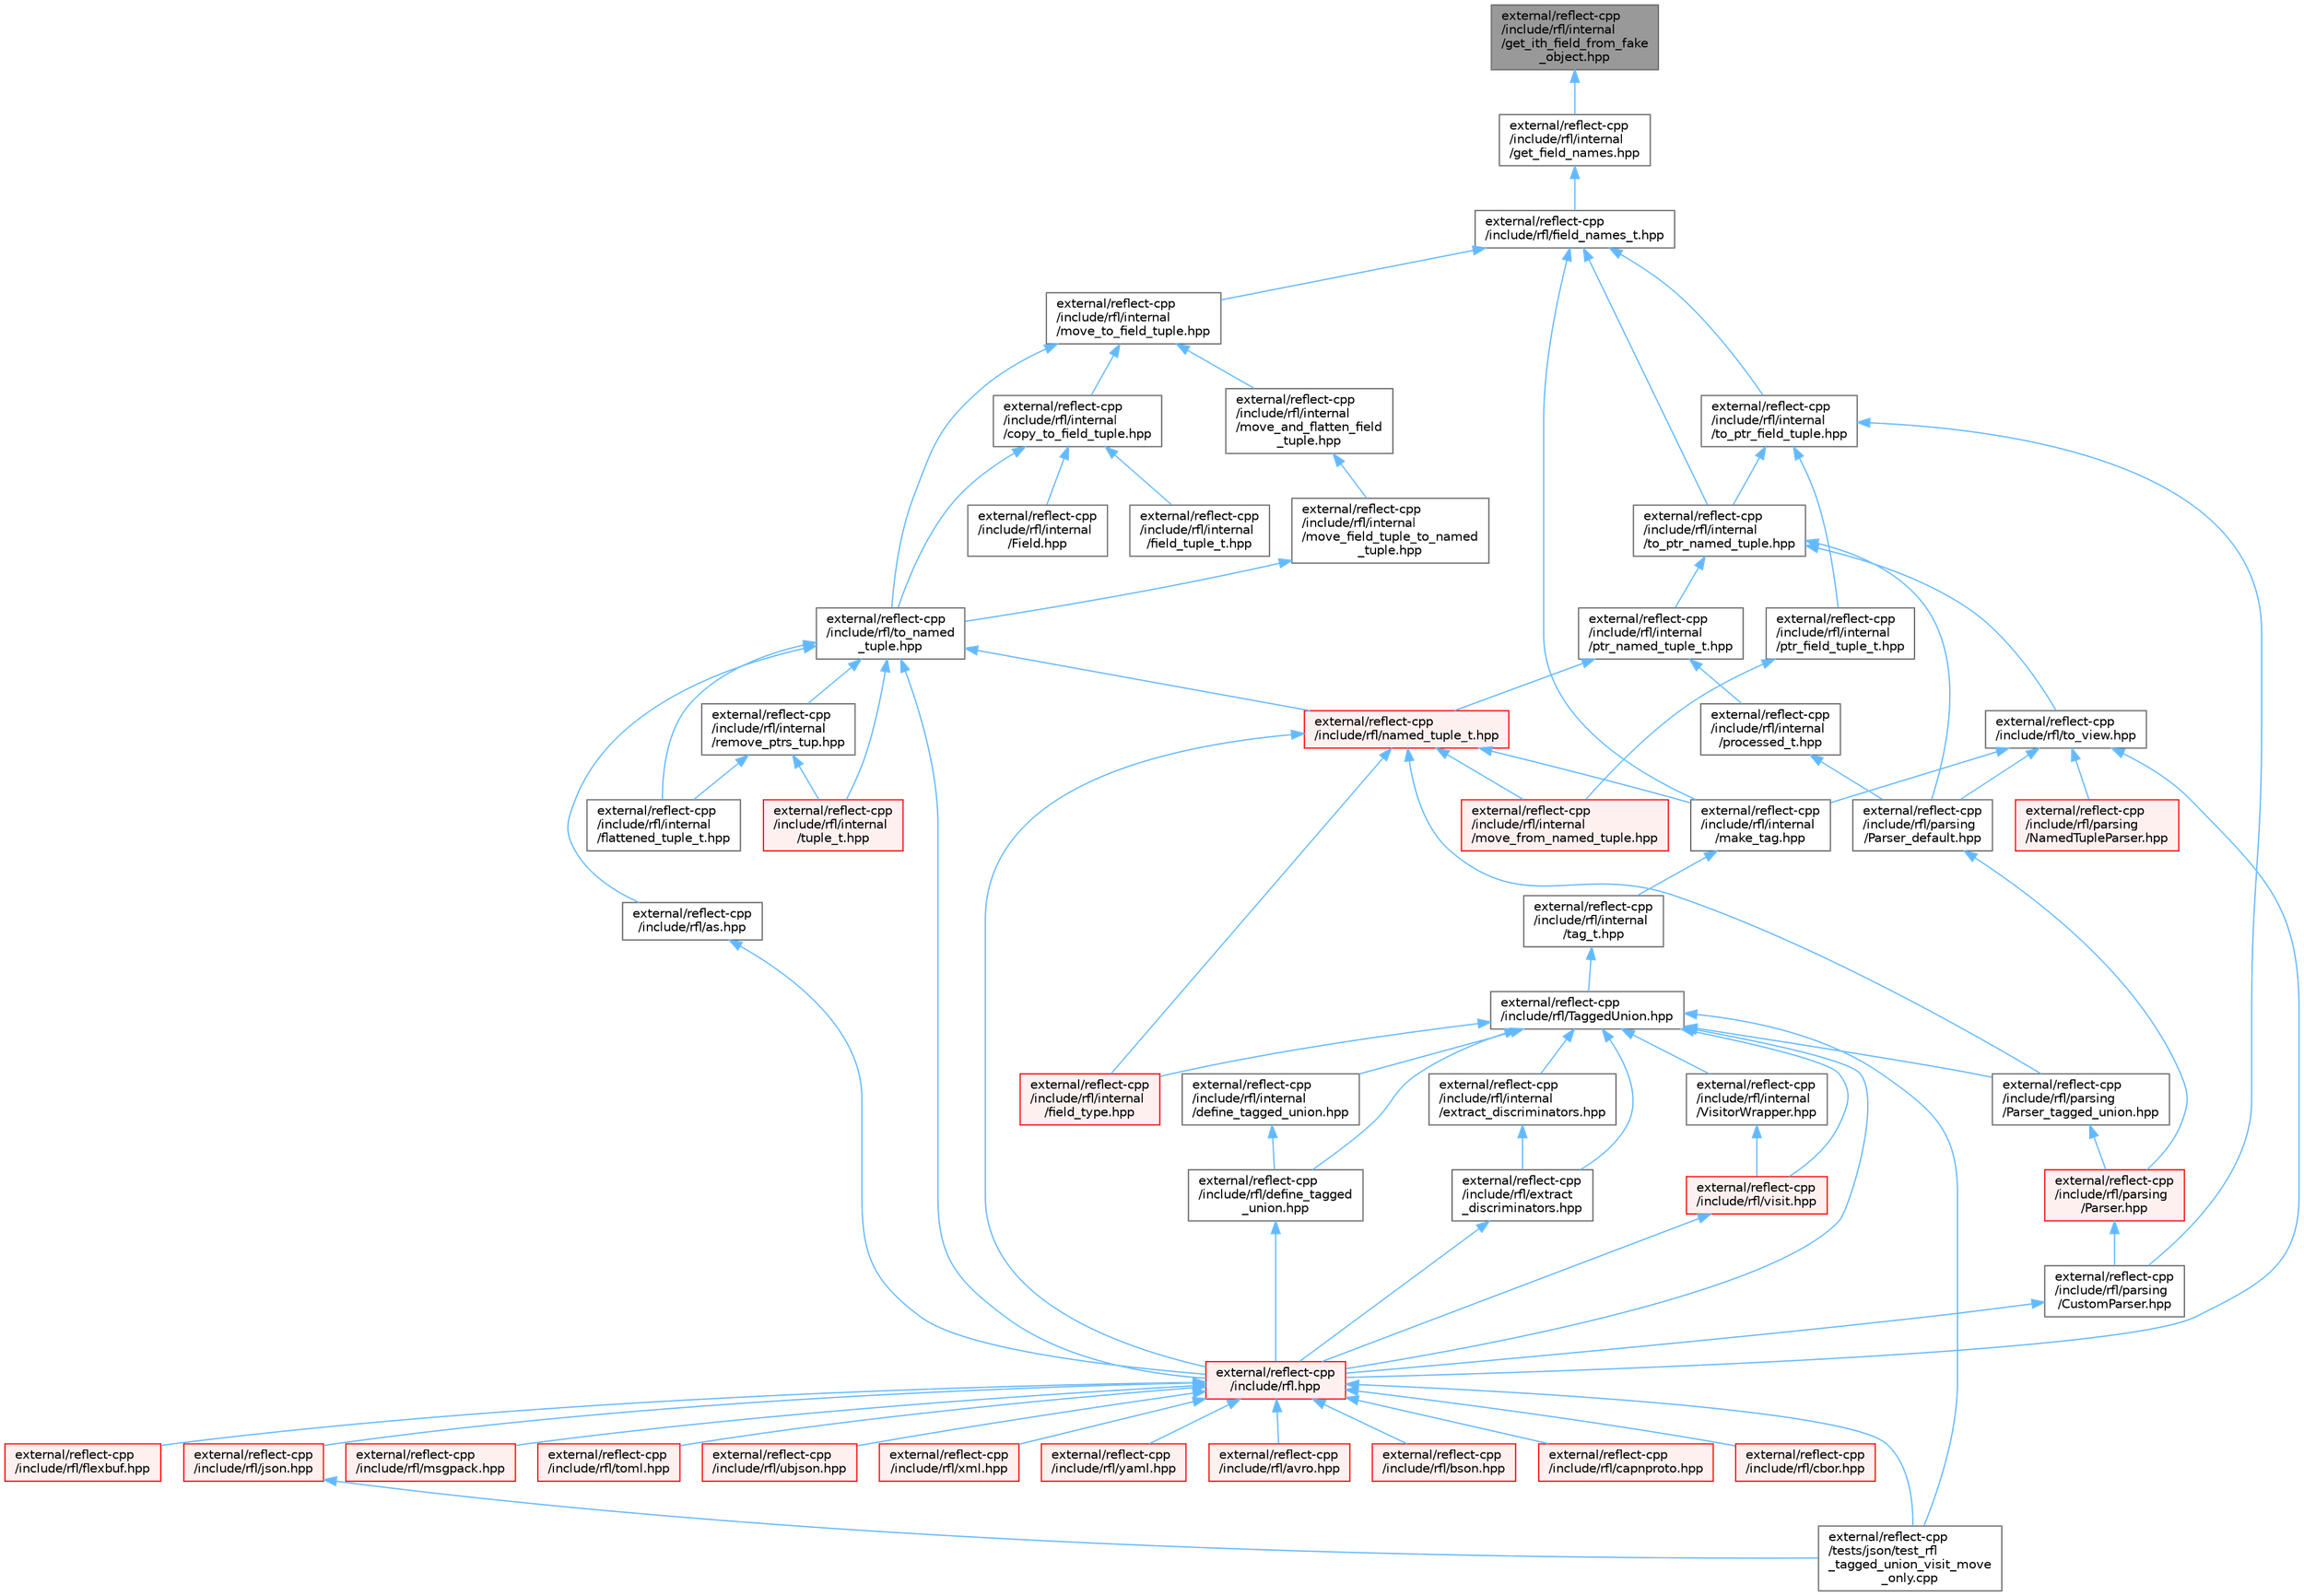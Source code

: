 digraph "external/reflect-cpp/include/rfl/internal/get_ith_field_from_fake_object.hpp"
{
 // LATEX_PDF_SIZE
  bgcolor="transparent";
  edge [fontname=Helvetica,fontsize=10,labelfontname=Helvetica,labelfontsize=10];
  node [fontname=Helvetica,fontsize=10,shape=box,height=0.2,width=0.4];
  Node1 [id="Node000001",label="external/reflect-cpp\l/include/rfl/internal\l/get_ith_field_from_fake\l_object.hpp",height=0.2,width=0.4,color="gray40", fillcolor="grey60", style="filled", fontcolor="black",tooltip=" "];
  Node1 -> Node2 [id="edge78_Node000001_Node000002",dir="back",color="steelblue1",style="solid",tooltip=" "];
  Node2 [id="Node000002",label="external/reflect-cpp\l/include/rfl/internal\l/get_field_names.hpp",height=0.2,width=0.4,color="grey40", fillcolor="white", style="filled",URL="$get__field__names_8hpp.html",tooltip=" "];
  Node2 -> Node3 [id="edge79_Node000002_Node000003",dir="back",color="steelblue1",style="solid",tooltip=" "];
  Node3 [id="Node000003",label="external/reflect-cpp\l/include/rfl/field_names_t.hpp",height=0.2,width=0.4,color="grey40", fillcolor="white", style="filled",URL="$field__names__t_8hpp.html",tooltip=" "];
  Node3 -> Node4 [id="edge80_Node000003_Node000004",dir="back",color="steelblue1",style="solid",tooltip=" "];
  Node4 [id="Node000004",label="external/reflect-cpp\l/include/rfl/internal\l/make_tag.hpp",height=0.2,width=0.4,color="grey40", fillcolor="white", style="filled",URL="$make__tag_8hpp.html",tooltip=" "];
  Node4 -> Node5 [id="edge81_Node000004_Node000005",dir="back",color="steelblue1",style="solid",tooltip=" "];
  Node5 [id="Node000005",label="external/reflect-cpp\l/include/rfl/internal\l/tag_t.hpp",height=0.2,width=0.4,color="grey40", fillcolor="white", style="filled",URL="$tag__t_8hpp.html",tooltip=" "];
  Node5 -> Node6 [id="edge82_Node000005_Node000006",dir="back",color="steelblue1",style="solid",tooltip=" "];
  Node6 [id="Node000006",label="external/reflect-cpp\l/include/rfl/TaggedUnion.hpp",height=0.2,width=0.4,color="grey40", fillcolor="white", style="filled",URL="$_tagged_union_8hpp.html",tooltip=" "];
  Node6 -> Node7 [id="edge83_Node000006_Node000007",dir="back",color="steelblue1",style="solid",tooltip=" "];
  Node7 [id="Node000007",label="external/reflect-cpp\l/include/rfl.hpp",height=0.2,width=0.4,color="red", fillcolor="#FFF0F0", style="filled",URL="$rfl_8hpp.html",tooltip=" "];
  Node7 -> Node8 [id="edge84_Node000007_Node000008",dir="back",color="steelblue1",style="solid",tooltip=" "];
  Node8 [id="Node000008",label="external/reflect-cpp\l/include/rfl/avro.hpp",height=0.2,width=0.4,color="red", fillcolor="#FFF0F0", style="filled",URL="$avro_8hpp.html",tooltip=" "];
  Node7 -> Node62 [id="edge85_Node000007_Node000062",dir="back",color="steelblue1",style="solid",tooltip=" "];
  Node62 [id="Node000062",label="external/reflect-cpp\l/include/rfl/bson.hpp",height=0.2,width=0.4,color="red", fillcolor="#FFF0F0", style="filled",URL="$bson_8hpp.html",tooltip=" "];
  Node7 -> Node102 [id="edge86_Node000007_Node000102",dir="back",color="steelblue1",style="solid",tooltip=" "];
  Node102 [id="Node000102",label="external/reflect-cpp\l/include/rfl/capnproto.hpp",height=0.2,width=0.4,color="red", fillcolor="#FFF0F0", style="filled",URL="$capnproto_8hpp.html",tooltip=" "];
  Node7 -> Node149 [id="edge87_Node000007_Node000149",dir="back",color="steelblue1",style="solid",tooltip=" "];
  Node149 [id="Node000149",label="external/reflect-cpp\l/include/rfl/cbor.hpp",height=0.2,width=0.4,color="red", fillcolor="#FFF0F0", style="filled",URL="$cbor_8hpp.html",tooltip=" "];
  Node7 -> Node190 [id="edge88_Node000007_Node000190",dir="back",color="steelblue1",style="solid",tooltip=" "];
  Node190 [id="Node000190",label="external/reflect-cpp\l/include/rfl/flexbuf.hpp",height=0.2,width=0.4,color="red", fillcolor="#FFF0F0", style="filled",URL="$flexbuf_8hpp.html",tooltip=" "];
  Node7 -> Node230 [id="edge89_Node000007_Node000230",dir="back",color="steelblue1",style="solid",tooltip=" "];
  Node230 [id="Node000230",label="external/reflect-cpp\l/include/rfl/json.hpp",height=0.2,width=0.4,color="red", fillcolor="#FFF0F0", style="filled",URL="$reflect-cpp_2include_2rfl_2json_8hpp.html",tooltip=" "];
  Node230 -> Node380 [id="edge90_Node000230_Node000380",dir="back",color="steelblue1",style="solid",tooltip=" "];
  Node380 [id="Node000380",label="external/reflect-cpp\l/tests/json/test_rfl\l_tagged_union_visit_move\l_only.cpp",height=0.2,width=0.4,color="grey40", fillcolor="white", style="filled",URL="$test__rfl__tagged__union__visit__move__only_8cpp.html",tooltip=" "];
  Node7 -> Node455 [id="edge91_Node000007_Node000455",dir="back",color="steelblue1",style="solid",tooltip=" "];
  Node455 [id="Node000455",label="external/reflect-cpp\l/include/rfl/msgpack.hpp",height=0.2,width=0.4,color="red", fillcolor="#FFF0F0", style="filled",URL="$msgpack_8hpp.html",tooltip=" "];
  Node7 -> Node498 [id="edge92_Node000007_Node000498",dir="back",color="steelblue1",style="solid",tooltip=" "];
  Node498 [id="Node000498",label="external/reflect-cpp\l/include/rfl/toml.hpp",height=0.2,width=0.4,color="red", fillcolor="#FFF0F0", style="filled",URL="$toml_8hpp.html",tooltip=" "];
  Node7 -> Node545 [id="edge93_Node000007_Node000545",dir="back",color="steelblue1",style="solid",tooltip=" "];
  Node545 [id="Node000545",label="external/reflect-cpp\l/include/rfl/ubjson.hpp",height=0.2,width=0.4,color="red", fillcolor="#FFF0F0", style="filled",URL="$ubjson_8hpp.html",tooltip=" "];
  Node7 -> Node586 [id="edge94_Node000007_Node000586",dir="back",color="steelblue1",style="solid",tooltip=" "];
  Node586 [id="Node000586",label="external/reflect-cpp\l/include/rfl/xml.hpp",height=0.2,width=0.4,color="red", fillcolor="#FFF0F0", style="filled",URL="$xml_8hpp.html",tooltip=" "];
  Node7 -> Node625 [id="edge95_Node000007_Node000625",dir="back",color="steelblue1",style="solid",tooltip=" "];
  Node625 [id="Node000625",label="external/reflect-cpp\l/include/rfl/yaml.hpp",height=0.2,width=0.4,color="red", fillcolor="#FFF0F0", style="filled",URL="$yaml_8hpp.html",tooltip=" "];
  Node7 -> Node380 [id="edge96_Node000007_Node000380",dir="back",color="steelblue1",style="solid",tooltip=" "];
  Node6 -> Node671 [id="edge97_Node000006_Node000671",dir="back",color="steelblue1",style="solid",tooltip=" "];
  Node671 [id="Node000671",label="external/reflect-cpp\l/include/rfl/define_tagged\l_union.hpp",height=0.2,width=0.4,color="grey40", fillcolor="white", style="filled",URL="$define__tagged__union_8hpp.html",tooltip=" "];
  Node671 -> Node7 [id="edge98_Node000671_Node000007",dir="back",color="steelblue1",style="solid",tooltip=" "];
  Node6 -> Node672 [id="edge99_Node000006_Node000672",dir="back",color="steelblue1",style="solid",tooltip=" "];
  Node672 [id="Node000672",label="external/reflect-cpp\l/include/rfl/extract\l_discriminators.hpp",height=0.2,width=0.4,color="grey40", fillcolor="white", style="filled",URL="$extract__discriminators_8hpp.html",tooltip=" "];
  Node672 -> Node7 [id="edge100_Node000672_Node000007",dir="back",color="steelblue1",style="solid",tooltip=" "];
  Node6 -> Node673 [id="edge101_Node000006_Node000673",dir="back",color="steelblue1",style="solid",tooltip=" "];
  Node673 [id="Node000673",label="external/reflect-cpp\l/include/rfl/internal\l/VisitorWrapper.hpp",height=0.2,width=0.4,color="grey40", fillcolor="white", style="filled",URL="$_visitor_wrapper_8hpp.html",tooltip=" "];
  Node673 -> Node674 [id="edge102_Node000673_Node000674",dir="back",color="steelblue1",style="solid",tooltip=" "];
  Node674 [id="Node000674",label="external/reflect-cpp\l/include/rfl/visit.hpp",height=0.2,width=0.4,color="red", fillcolor="#FFF0F0", style="filled",URL="$visit_8hpp.html",tooltip=" "];
  Node674 -> Node7 [id="edge103_Node000674_Node000007",dir="back",color="steelblue1",style="solid",tooltip=" "];
  Node6 -> Node733 [id="edge104_Node000006_Node000733",dir="back",color="steelblue1",style="solid",tooltip=" "];
  Node733 [id="Node000733",label="external/reflect-cpp\l/include/rfl/internal\l/define_tagged_union.hpp",height=0.2,width=0.4,color="grey40", fillcolor="white", style="filled",URL="$internal_2define__tagged__union_8hpp.html",tooltip=" "];
  Node733 -> Node671 [id="edge105_Node000733_Node000671",dir="back",color="steelblue1",style="solid",tooltip=" "];
  Node6 -> Node734 [id="edge106_Node000006_Node000734",dir="back",color="steelblue1",style="solid",tooltip=" "];
  Node734 [id="Node000734",label="external/reflect-cpp\l/include/rfl/internal\l/extract_discriminators.hpp",height=0.2,width=0.4,color="grey40", fillcolor="white", style="filled",URL="$internal_2extract__discriminators_8hpp.html",tooltip=" "];
  Node734 -> Node672 [id="edge107_Node000734_Node000672",dir="back",color="steelblue1",style="solid",tooltip=" "];
  Node6 -> Node735 [id="edge108_Node000006_Node000735",dir="back",color="steelblue1",style="solid",tooltip=" "];
  Node735 [id="Node000735",label="external/reflect-cpp\l/include/rfl/internal\l/field_type.hpp",height=0.2,width=0.4,color="red", fillcolor="#FFF0F0", style="filled",URL="$internal_2field__type_8hpp.html",tooltip=" "];
  Node6 -> Node737 [id="edge109_Node000006_Node000737",dir="back",color="steelblue1",style="solid",tooltip=" "];
  Node737 [id="Node000737",label="external/reflect-cpp\l/include/rfl/parsing\l/Parser_tagged_union.hpp",height=0.2,width=0.4,color="grey40", fillcolor="white", style="filled",URL="$_parser__tagged__union_8hpp.html",tooltip=" "];
  Node737 -> Node677 [id="edge110_Node000737_Node000677",dir="back",color="steelblue1",style="solid",tooltip=" "];
  Node677 [id="Node000677",label="external/reflect-cpp\l/include/rfl/parsing\l/Parser.hpp",height=0.2,width=0.4,color="red", fillcolor="#FFF0F0", style="filled",URL="$parsing_2_parser_8hpp.html",tooltip=" "];
  Node677 -> Node715 [id="edge111_Node000677_Node000715",dir="back",color="steelblue1",style="solid",tooltip=" "];
  Node715 [id="Node000715",label="external/reflect-cpp\l/include/rfl/parsing\l/CustomParser.hpp",height=0.2,width=0.4,color="grey40", fillcolor="white", style="filled",URL="$_custom_parser_8hpp.html",tooltip=" "];
  Node715 -> Node7 [id="edge112_Node000715_Node000007",dir="back",color="steelblue1",style="solid",tooltip=" "];
  Node6 -> Node674 [id="edge113_Node000006_Node000674",dir="back",color="steelblue1",style="solid",tooltip=" "];
  Node6 -> Node380 [id="edge114_Node000006_Node000380",dir="back",color="steelblue1",style="solid",tooltip=" "];
  Node3 -> Node738 [id="edge115_Node000003_Node000738",dir="back",color="steelblue1",style="solid",tooltip=" "];
  Node738 [id="Node000738",label="external/reflect-cpp\l/include/rfl/internal\l/move_to_field_tuple.hpp",height=0.2,width=0.4,color="grey40", fillcolor="white", style="filled",URL="$move__to__field__tuple_8hpp.html",tooltip=" "];
  Node738 -> Node739 [id="edge116_Node000738_Node000739",dir="back",color="steelblue1",style="solid",tooltip=" "];
  Node739 [id="Node000739",label="external/reflect-cpp\l/include/rfl/internal\l/copy_to_field_tuple.hpp",height=0.2,width=0.4,color="grey40", fillcolor="white", style="filled",URL="$copy__to__field__tuple_8hpp.html",tooltip=" "];
  Node739 -> Node740 [id="edge117_Node000739_Node000740",dir="back",color="steelblue1",style="solid",tooltip=" "];
  Node740 [id="Node000740",label="external/reflect-cpp\l/include/rfl/internal\l/Field.hpp",height=0.2,width=0.4,color="grey40", fillcolor="white", style="filled",URL="$internal_2_field_8hpp.html",tooltip=" "];
  Node739 -> Node741 [id="edge118_Node000739_Node000741",dir="back",color="steelblue1",style="solid",tooltip=" "];
  Node741 [id="Node000741",label="external/reflect-cpp\l/include/rfl/internal\l/field_tuple_t.hpp",height=0.2,width=0.4,color="grey40", fillcolor="white", style="filled",URL="$field__tuple__t_8hpp.html",tooltip=" "];
  Node739 -> Node742 [id="edge119_Node000739_Node000742",dir="back",color="steelblue1",style="solid",tooltip=" "];
  Node742 [id="Node000742",label="external/reflect-cpp\l/include/rfl/to_named\l_tuple.hpp",height=0.2,width=0.4,color="grey40", fillcolor="white", style="filled",URL="$to__named__tuple_8hpp.html",tooltip=" "];
  Node742 -> Node7 [id="edge120_Node000742_Node000007",dir="back",color="steelblue1",style="solid",tooltip=" "];
  Node742 -> Node743 [id="edge121_Node000742_Node000743",dir="back",color="steelblue1",style="solid",tooltip=" "];
  Node743 [id="Node000743",label="external/reflect-cpp\l/include/rfl/as.hpp",height=0.2,width=0.4,color="grey40", fillcolor="white", style="filled",URL="$as_8hpp.html",tooltip=" "];
  Node743 -> Node7 [id="edge122_Node000743_Node000007",dir="back",color="steelblue1",style="solid",tooltip=" "];
  Node742 -> Node744 [id="edge123_Node000742_Node000744",dir="back",color="steelblue1",style="solid",tooltip=" "];
  Node744 [id="Node000744",label="external/reflect-cpp\l/include/rfl/internal\l/flattened_tuple_t.hpp",height=0.2,width=0.4,color="grey40", fillcolor="white", style="filled",URL="$flattened__tuple__t_8hpp.html",tooltip=" "];
  Node742 -> Node745 [id="edge124_Node000742_Node000745",dir="back",color="steelblue1",style="solid",tooltip=" "];
  Node745 [id="Node000745",label="external/reflect-cpp\l/include/rfl/internal\l/remove_ptrs_tup.hpp",height=0.2,width=0.4,color="grey40", fillcolor="white", style="filled",URL="$remove__ptrs__tup_8hpp.html",tooltip=" "];
  Node745 -> Node744 [id="edge125_Node000745_Node000744",dir="back",color="steelblue1",style="solid",tooltip=" "];
  Node745 -> Node746 [id="edge126_Node000745_Node000746",dir="back",color="steelblue1",style="solid",tooltip=" "];
  Node746 [id="Node000746",label="external/reflect-cpp\l/include/rfl/internal\l/tuple_t.hpp",height=0.2,width=0.4,color="red", fillcolor="#FFF0F0", style="filled",URL="$tuple__t_8hpp.html",tooltip=" "];
  Node742 -> Node746 [id="edge127_Node000742_Node000746",dir="back",color="steelblue1",style="solid",tooltip=" "];
  Node742 -> Node752 [id="edge128_Node000742_Node000752",dir="back",color="steelblue1",style="solid",tooltip=" "];
  Node752 [id="Node000752",label="external/reflect-cpp\l/include/rfl/named_tuple_t.hpp",height=0.2,width=0.4,color="red", fillcolor="#FFF0F0", style="filled",URL="$named__tuple__t_8hpp.html",tooltip=" "];
  Node752 -> Node7 [id="edge129_Node000752_Node000007",dir="back",color="steelblue1",style="solid",tooltip=" "];
  Node752 -> Node735 [id="edge130_Node000752_Node000735",dir="back",color="steelblue1",style="solid",tooltip=" "];
  Node752 -> Node4 [id="edge131_Node000752_Node000004",dir="back",color="steelblue1",style="solid",tooltip=" "];
  Node752 -> Node754 [id="edge132_Node000752_Node000754",dir="back",color="steelblue1",style="solid",tooltip=" "];
  Node754 [id="Node000754",label="external/reflect-cpp\l/include/rfl/internal\l/move_from_named_tuple.hpp",height=0.2,width=0.4,color="red", fillcolor="#FFF0F0", style="filled",URL="$move__from__named__tuple_8hpp.html",tooltip=" "];
  Node752 -> Node737 [id="edge133_Node000752_Node000737",dir="back",color="steelblue1",style="solid",tooltip=" "];
  Node738 -> Node756 [id="edge134_Node000738_Node000756",dir="back",color="steelblue1",style="solid",tooltip=" "];
  Node756 [id="Node000756",label="external/reflect-cpp\l/include/rfl/internal\l/move_and_flatten_field\l_tuple.hpp",height=0.2,width=0.4,color="grey40", fillcolor="white", style="filled",URL="$move__and__flatten__field__tuple_8hpp.html",tooltip=" "];
  Node756 -> Node757 [id="edge135_Node000756_Node000757",dir="back",color="steelblue1",style="solid",tooltip=" "];
  Node757 [id="Node000757",label="external/reflect-cpp\l/include/rfl/internal\l/move_field_tuple_to_named\l_tuple.hpp",height=0.2,width=0.4,color="grey40", fillcolor="white", style="filled",URL="$move__field__tuple__to__named__tuple_8hpp.html",tooltip=" "];
  Node757 -> Node742 [id="edge136_Node000757_Node000742",dir="back",color="steelblue1",style="solid",tooltip=" "];
  Node738 -> Node742 [id="edge137_Node000738_Node000742",dir="back",color="steelblue1",style="solid",tooltip=" "];
  Node3 -> Node758 [id="edge138_Node000003_Node000758",dir="back",color="steelblue1",style="solid",tooltip=" "];
  Node758 [id="Node000758",label="external/reflect-cpp\l/include/rfl/internal\l/to_ptr_field_tuple.hpp",height=0.2,width=0.4,color="grey40", fillcolor="white", style="filled",URL="$to__ptr__field__tuple_8hpp.html",tooltip=" "];
  Node758 -> Node759 [id="edge139_Node000758_Node000759",dir="back",color="steelblue1",style="solid",tooltip=" "];
  Node759 [id="Node000759",label="external/reflect-cpp\l/include/rfl/internal\l/ptr_field_tuple_t.hpp",height=0.2,width=0.4,color="grey40", fillcolor="white", style="filled",URL="$ptr__field__tuple__t_8hpp.html",tooltip=" "];
  Node759 -> Node754 [id="edge140_Node000759_Node000754",dir="back",color="steelblue1",style="solid",tooltip=" "];
  Node758 -> Node760 [id="edge141_Node000758_Node000760",dir="back",color="steelblue1",style="solid",tooltip=" "];
  Node760 [id="Node000760",label="external/reflect-cpp\l/include/rfl/internal\l/to_ptr_named_tuple.hpp",height=0.2,width=0.4,color="grey40", fillcolor="white", style="filled",URL="$to__ptr__named__tuple_8hpp.html",tooltip=" "];
  Node760 -> Node761 [id="edge142_Node000760_Node000761",dir="back",color="steelblue1",style="solid",tooltip=" "];
  Node761 [id="Node000761",label="external/reflect-cpp\l/include/rfl/internal\l/ptr_named_tuple_t.hpp",height=0.2,width=0.4,color="grey40", fillcolor="white", style="filled",URL="$ptr__named__tuple__t_8hpp.html",tooltip=" "];
  Node761 -> Node762 [id="edge143_Node000761_Node000762",dir="back",color="steelblue1",style="solid",tooltip=" "];
  Node762 [id="Node000762",label="external/reflect-cpp\l/include/rfl/internal\l/processed_t.hpp",height=0.2,width=0.4,color="grey40", fillcolor="white", style="filled",URL="$processed__t_8hpp.html",tooltip=" "];
  Node762 -> Node749 [id="edge144_Node000762_Node000749",dir="back",color="steelblue1",style="solid",tooltip=" "];
  Node749 [id="Node000749",label="external/reflect-cpp\l/include/rfl/parsing\l/Parser_default.hpp",height=0.2,width=0.4,color="grey40", fillcolor="white", style="filled",URL="$_parser__default_8hpp.html",tooltip=" "];
  Node749 -> Node677 [id="edge145_Node000749_Node000677",dir="back",color="steelblue1",style="solid",tooltip=" "];
  Node761 -> Node752 [id="edge146_Node000761_Node000752",dir="back",color="steelblue1",style="solid",tooltip=" "];
  Node760 -> Node749 [id="edge147_Node000760_Node000749",dir="back",color="steelblue1",style="solid",tooltip=" "];
  Node760 -> Node763 [id="edge148_Node000760_Node000763",dir="back",color="steelblue1",style="solid",tooltip=" "];
  Node763 [id="Node000763",label="external/reflect-cpp\l/include/rfl/to_view.hpp",height=0.2,width=0.4,color="grey40", fillcolor="white", style="filled",URL="$to__view_8hpp.html",tooltip=" "];
  Node763 -> Node7 [id="edge149_Node000763_Node000007",dir="back",color="steelblue1",style="solid",tooltip=" "];
  Node763 -> Node4 [id="edge150_Node000763_Node000004",dir="back",color="steelblue1",style="solid",tooltip=" "];
  Node763 -> Node764 [id="edge151_Node000763_Node000764",dir="back",color="steelblue1",style="solid",tooltip=" "];
  Node764 [id="Node000764",label="external/reflect-cpp\l/include/rfl/parsing\l/NamedTupleParser.hpp",height=0.2,width=0.4,color="red", fillcolor="#FFF0F0", style="filled",URL="$_named_tuple_parser_8hpp.html",tooltip=" "];
  Node763 -> Node749 [id="edge152_Node000763_Node000749",dir="back",color="steelblue1",style="solid",tooltip=" "];
  Node758 -> Node715 [id="edge153_Node000758_Node000715",dir="back",color="steelblue1",style="solid",tooltip=" "];
  Node3 -> Node760 [id="edge154_Node000003_Node000760",dir="back",color="steelblue1",style="solid",tooltip=" "];
}
